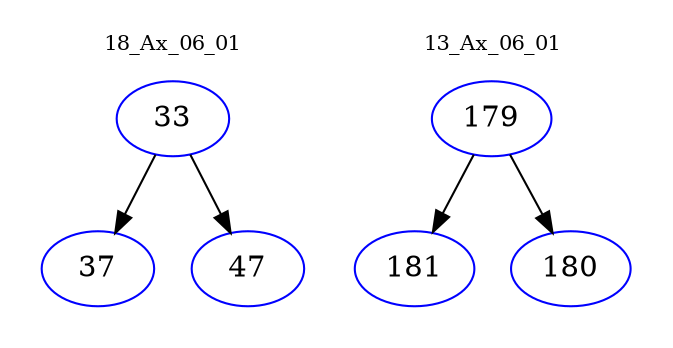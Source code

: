 digraph{
subgraph cluster_0 {
color = white
label = "18_Ax_06_01";
fontsize=10;
T0_33 [label="33", color="blue"]
T0_33 -> T0_37 [color="black"]
T0_37 [label="37", color="blue"]
T0_33 -> T0_47 [color="black"]
T0_47 [label="47", color="blue"]
}
subgraph cluster_1 {
color = white
label = "13_Ax_06_01";
fontsize=10;
T1_179 [label="179", color="blue"]
T1_179 -> T1_181 [color="black"]
T1_181 [label="181", color="blue"]
T1_179 -> T1_180 [color="black"]
T1_180 [label="180", color="blue"]
}
}
